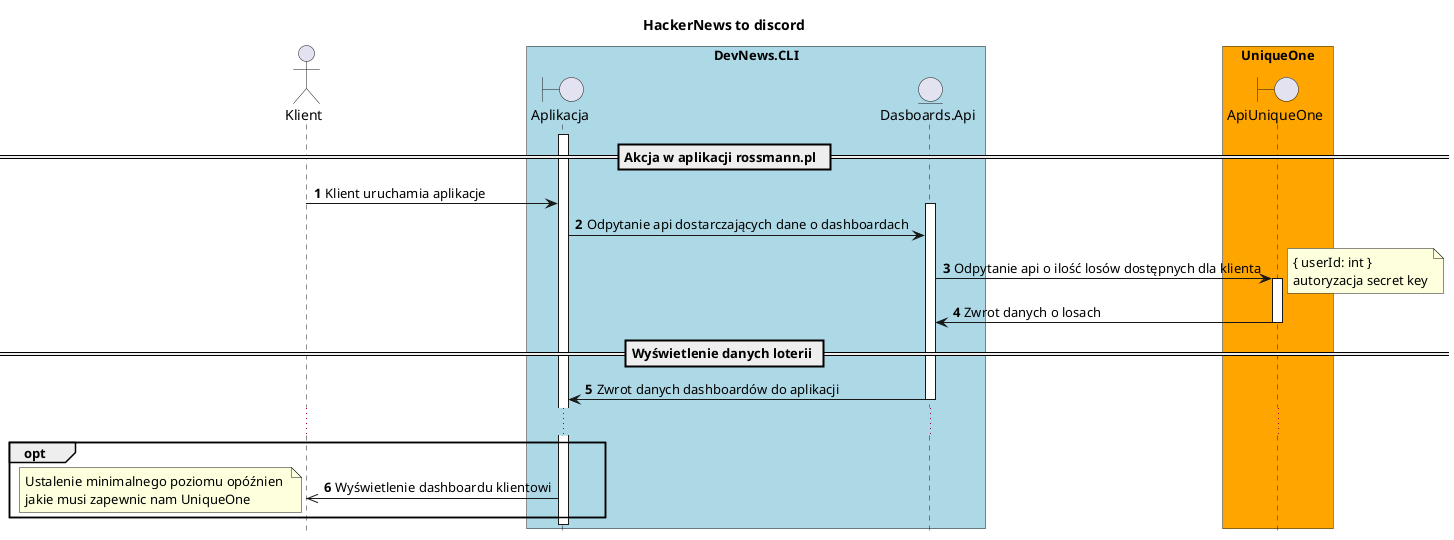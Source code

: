 @startuml
skinparam ParticipantPadding 20
'skinparam BoxPadding 100

title HackerNews to discord
hide footbox

actor Klient


box "DevNews.CLI" #LightBlue
    boundary "Aplikacja" as App
    entity Dasboards.Api
end box

box "UniqueOne" #Orange
    boundary "ApiUniqueOne" as ApiUO

end box

autonumber
== Akcja w aplikacji rossmann.pl  ==
activate App
{start} Klient -> App : Klient uruchamia aplikacje
activate Dasboards.Api
App -> Dasboards.Api : Odpytanie api dostarczających dane o dashboardach
Dasboards.Api -> ApiUO : Odpytanie api o ilość losów dostępnych dla klienta
note right
{ userId: int }
autoryzacja secret key
end note
activate ApiUO
ApiUO -> Dasboards.Api : Zwrot danych o losach

deactivate ApiUO

== Wyświetlenie danych loterii ==
App <- Dasboards.Api : Zwrot danych dashboardów do aplikacji
deactivate Dasboards.Api
...
opt
    {end} Klient <<- App : Wyświetlenie dashboardu klientowi
    note left
    Ustalenie minimalnego poziomu opóźnien 
    jakie musi zapewnic nam UniqueOne
    end note
end
deactivate App

@enduml